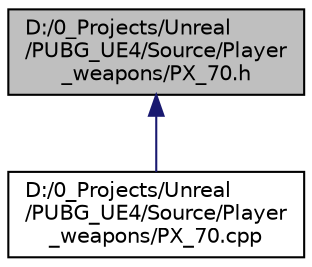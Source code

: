 digraph "D:/0_Projects/Unreal/PUBG_UE4/Source/Player_weapons/PX_70.h"
{
 // LATEX_PDF_SIZE
  edge [fontname="Helvetica",fontsize="10",labelfontname="Helvetica",labelfontsize="10"];
  node [fontname="Helvetica",fontsize="10",shape=record];
  Node1 [label="D:/0_Projects/Unreal\l/PUBG_UE4/Source/Player\l_weapons/PX_70.h",height=0.2,width=0.4,color="black", fillcolor="grey75", style="filled", fontcolor="black",tooltip=" "];
  Node1 -> Node2 [dir="back",color="midnightblue",fontsize="10",style="solid",fontname="Helvetica"];
  Node2 [label="D:/0_Projects/Unreal\l/PUBG_UE4/Source/Player\l_weapons/PX_70.cpp",height=0.2,width=0.4,color="black", fillcolor="white", style="filled",URL="$_p_x__70_8cpp.html",tooltip=" "];
}
